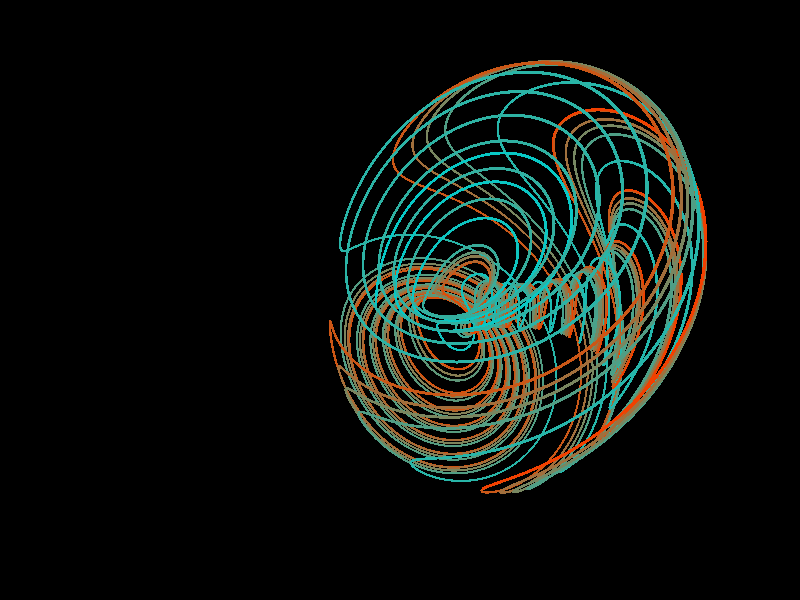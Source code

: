 
//Draws a Three-Scroll Unified Chaotic System 
#macro TSUCS(a, b, c, d, e, f, dT, Iter, x0, y0, z0, R) 

    #local Count=0;
	#while (Count<Iter)        
	
		#local x1=x0+dT*(a*(y0-x0) + (d*x0*z0));
		
		
		#local y1=y0+dT*((c * x0) - (x0*z0) + (f*y0));
		
        #local z1=z0+dT*((b * z0) + (x0 * y0) - (e * x0 * x0));		

        
        #if(Count < (Iter - 1500))	
    		sphere {
    		    <x1,y1,z1>, R
                pigment { 
                    rgb <0.9-(Count/Iter)*0.7,0.6,0.2+(Count/Iter)*0.7>
                }
                finish { 
                    diffuse 0.7
                    ambient 0.3 
                    specular 0.5
                    reflection { 
                        0.9  metallic 
                    } 
                }
            }
        #else
            sphere {
                <x1,y1,z1>, R
                pigment { 
                    rgb <(Count/Iter),(Count/Iter)*0.25,(Count/Iter)*0.25>
                }
                finish{
                    diffuse 0.7
                    ambient 0.9
                    specular 0.3
                    reflection { 
                        0.8  metallic 
                    } 
                }
            }
        #end                                             
                       
				
		#local Count=Count+1;
		#local x0=x1;
		#local y0=y1;
		#local z0=z1;
	#end
#end  


#macro TSUCSNoTrace(a, b, c, d, e, f, dT, Iter, x0, y0, z0, R) 

    #local Count=0;
	#while (Count<Iter)        
	
		#local x1=x0+dT*(a*(y0-x0) + (d*x0*z0));
		
		
		#local y1=y0+dT*((c * x0) - (x0*z0) + (f*y0));
		
        #local z1=z0+dT*((b * z0) + (x0 * y0) - (e * x0 * x0));		

        

            sphere {
                <x1,y1,z1>, R
                pigment { 
                    rgb <(Count/Iter)*0.95,0.8-(Count/Iter)*0.55,0.8-(Count/Iter)*0.85>
                }
                finish{
                    diffuse 0.1
                    ambient 0.5
                    specular 0.3
                    reflection { 
                        0.3  metallic 
                    } 
                }
            }
                       
				
		#local Count=Count+1;
		#local x0=x1;
		#local y0=y1;
		#local z0=z1;
	#end
#end  



#macro TSUCSSingle(a, b, c, d, e, f, dT, Iter, x0, y0, z0, R) 

    #local Count=0;
	#while (Count<Iter)        
	
		#local x1=x0+dT*(a*(y0-x0) + (d*x0*z0));
		
		
		#local y1=y0+dT*((c * x0) - (x0*z0) + (f*y0));
		
        #local z1=z0+dT*((b * z0) + (x0 * y0) - (e * x0 * x0));		       
				
		#local Count=Count+1;
		#local x0=x1;
		#local y0=y1;
		#local z0=z1;
	#end   
	
 sphere {
        <x1,y1,z1>, R
        pigment { 
            rgb <0.9,0.3,0.3>
        }
        finish{
            diffuse 0.1
            ambient 0.55
            specular 0.3
            reflection { 
                0.9  metallic 
            } 
        }
    }     	
#end  


       



light_source {
  0*x
  color rgb 1.0
  area_light
  <8, 0, 0> <0, 0, 8>
  6, 4
  adaptive 3
  translate <0, 0, -10>
}


camera {	
	location <0, 20, -500>		           
	look_at <20-(50*clock),5,0>       
	rotate <0,-90+(180*clock),0>
}


/*

plane { y, -220
		pigment { checker rgb <0.1, 0.1, 0.1> rgb <1.0, 1.0, 1.0> scale 5 }
		finish { reflection 0.2 ambient 0.4 }
	}

	fog {
		distance 1000
		color rgb 0.9
		fog_offset 2
		fog_alt 5
		fog_type 2
	}

sky_sphere {
		pigment { gradient y
			color_map {
				[0 rgb <0.5, 0.6, 1> ]
				[1 rgb <0, 0, 1> ]
			}
		}
		pigment { wrinkles turbulence clock
			color_map {
				[0 rgbt <1,1,1,1>]
				[0.5 rgbt <0.98, 0.99, 0.99, .6>]
				[1 rgbt <1, 1, 1, 1>]
			}
			scale <.8, .1, .8>
		}
	} 
                                          
*/                                          
#declare tclock = 0.5;                                          
                                          
TSUCSNoTrace(40, 1.833, 55, 0.16,0.65,20,0.00002, 1000000*tclock, 0.0001, 0.0001, 0.0001, 1)

/*
TSUCSSingle(40, 1.833, 55, 0.16,0.65,20,0.00002, (1000000*tclock)+2, 0.0001, 0.0001, 0.0001, 2)
*/

